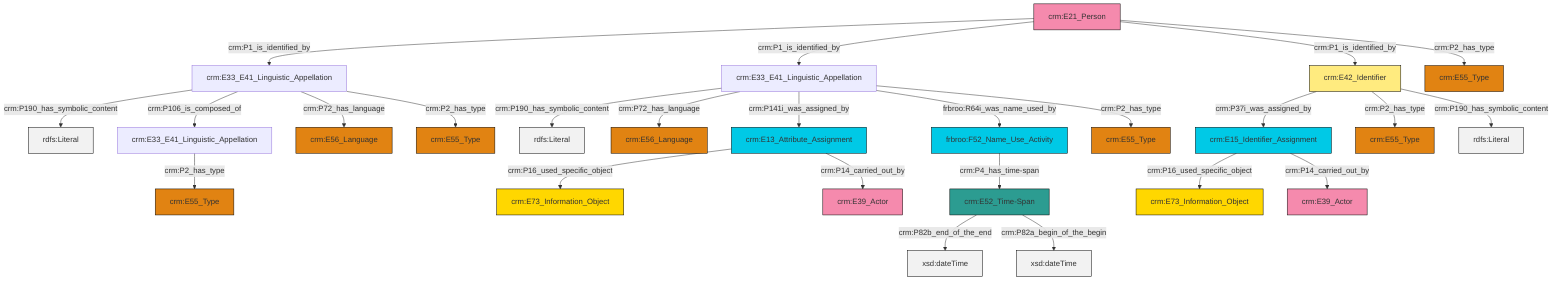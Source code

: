 graph TD
classDef Literal fill:#f2f2f2,stroke:#000000;
classDef CRM_Entity fill:#FFFFFF,stroke:#000000;
classDef Temporal_Entity fill:#00C9E6, stroke:#000000;
classDef Type fill:#E18312, stroke:#000000;
classDef Time-Span fill:#2C9C91, stroke:#000000;
classDef Appellation fill:#FFEB7F, stroke:#000000;
classDef Place fill:#008836, stroke:#000000;
classDef Persistent_Item fill:#B266B2, stroke:#000000;
classDef Conceptual_Object fill:#FFD700, stroke:#000000;
classDef Physical_Thing fill:#D2B48C, stroke:#000000;
classDef Actor fill:#f58aad, stroke:#000000;
classDef PC_Classes fill:#4ce600, stroke:#000000;
classDef Multi fill:#cccccc,stroke:#000000;

2["crm:E33_E41_Linguistic_Appellation"]:::Default -->|crm:P190_has_symbolic_content| 3[rdfs:Literal]:::Literal
6["frbroo:F52_Name_Use_Activity"]:::Temporal_Entity -->|crm:P4_has_time-span| 7["crm:E52_Time-Span"]:::Time-Span
8["crm:E33_E41_Linguistic_Appellation"]:::Default -->|crm:P2_has_type| 9["crm:E55_Type"]:::Type
10["crm:E13_Attribute_Assignment"]:::Temporal_Entity -->|crm:P16_used_specific_object| 11["crm:E73_Information_Object"]:::Conceptual_Object
0["crm:E42_Identifier"]:::Appellation -->|crm:P37i_was_assigned_by| 12["crm:E15_Identifier_Assignment"]:::Temporal_Entity
14["crm:E21_Person"]:::Actor -->|crm:P1_is_identified_by| 2["crm:E33_E41_Linguistic_Appellation"]:::Default
15["crm:E33_E41_Linguistic_Appellation"]:::Default -->|crm:P190_has_symbolic_content| 16[rdfs:Literal]:::Literal
0["crm:E42_Identifier"]:::Appellation -->|crm:P2_has_type| 21["crm:E55_Type"]:::Type
10["crm:E13_Attribute_Assignment"]:::Temporal_Entity -->|crm:P14_carried_out_by| 26["crm:E39_Actor"]:::Actor
7["crm:E52_Time-Span"]:::Time-Span -->|crm:P82b_end_of_the_end| 27[xsd:dateTime]:::Literal
14["crm:E21_Person"]:::Actor -->|crm:P1_is_identified_by| 15["crm:E33_E41_Linguistic_Appellation"]:::Default
14["crm:E21_Person"]:::Actor -->|crm:P1_is_identified_by| 0["crm:E42_Identifier"]:::Appellation
12["crm:E15_Identifier_Assignment"]:::Temporal_Entity -->|crm:P16_used_specific_object| 24["crm:E73_Information_Object"]:::Conceptual_Object
2["crm:E33_E41_Linguistic_Appellation"]:::Default -->|crm:P106_is_composed_of| 8["crm:E33_E41_Linguistic_Appellation"]:::Default
14["crm:E21_Person"]:::Actor -->|crm:P2_has_type| 4["crm:E55_Type"]:::Type
15["crm:E33_E41_Linguistic_Appellation"]:::Default -->|crm:P72_has_language| 19["crm:E56_Language"]:::Type
2["crm:E33_E41_Linguistic_Appellation"]:::Default -->|crm:P72_has_language| 33["crm:E56_Language"]:::Type
12["crm:E15_Identifier_Assignment"]:::Temporal_Entity -->|crm:P14_carried_out_by| 17["crm:E39_Actor"]:::Actor
15["crm:E33_E41_Linguistic_Appellation"]:::Default -->|crm:P141i_was_assigned_by| 10["crm:E13_Attribute_Assignment"]:::Temporal_Entity
7["crm:E52_Time-Span"]:::Time-Span -->|crm:P82a_begin_of_the_begin| 34[xsd:dateTime]:::Literal
2["crm:E33_E41_Linguistic_Appellation"]:::Default -->|crm:P2_has_type| 37["crm:E55_Type"]:::Type
15["crm:E33_E41_Linguistic_Appellation"]:::Default -->|frbroo:R64i_was_name_used_by| 6["frbroo:F52_Name_Use_Activity"]:::Temporal_Entity
0["crm:E42_Identifier"]:::Appellation -->|crm:P190_has_symbolic_content| 42[rdfs:Literal]:::Literal
15["crm:E33_E41_Linguistic_Appellation"]:::Default -->|crm:P2_has_type| 22["crm:E55_Type"]:::Type